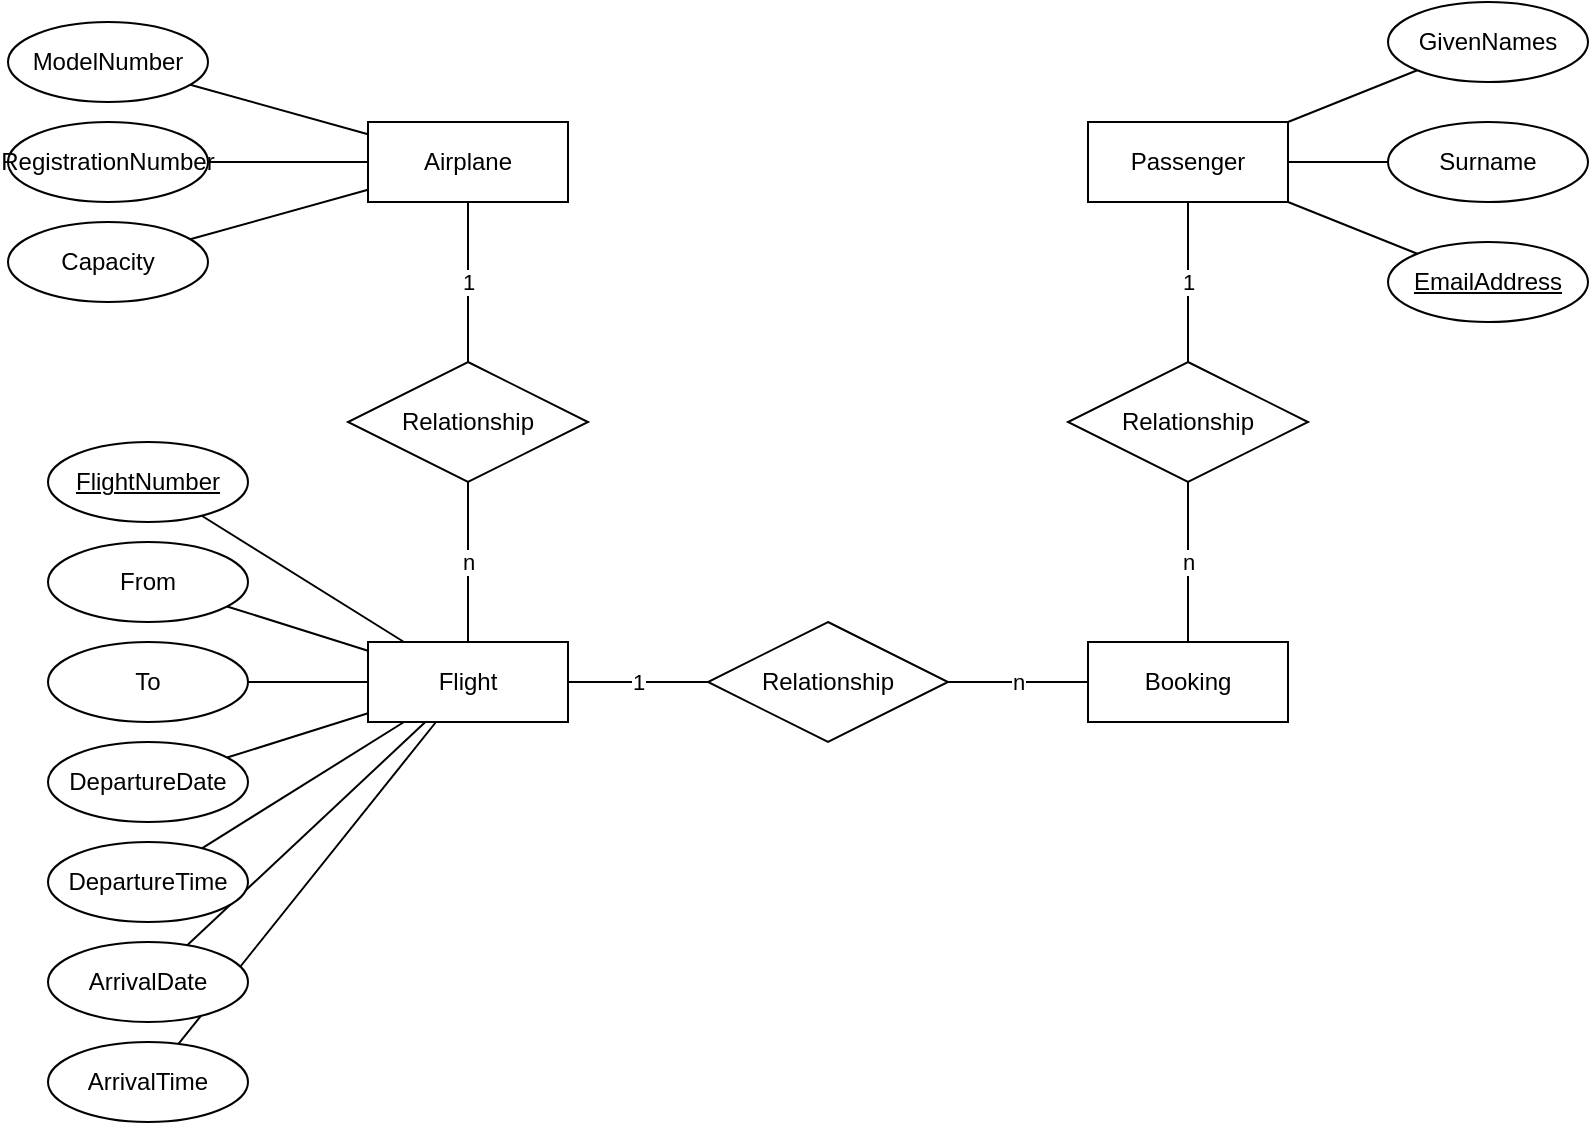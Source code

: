 <mxfile version="16.5.1" type="device"><diagram id="hlYBMy5_AJbrJeonDpFQ" name="Page-1"><mxGraphModel dx="1597" dy="1060" grid="1" gridSize="10" guides="1" tooltips="1" connect="1" arrows="1" fold="1" page="1" pageScale="1" pageWidth="850" pageHeight="1100" math="0" shadow="0"><root><mxCell id="0"/><mxCell id="1" parent="0"/><mxCell id="2f2EMhNfyn6N_78Qorky-13" value="1" style="edgeStyle=none;rounded=0;orthogonalLoop=1;jettySize=auto;html=1;endArrow=none;endFill=0;" edge="1" parent="1" source="2f2EMhNfyn6N_78Qorky-1" target="2f2EMhNfyn6N_78Qorky-7"><mxGeometry relative="1" as="geometry"/></mxCell><mxCell id="2f2EMhNfyn6N_78Qorky-1" value="Airplane" style="whiteSpace=wrap;html=1;align=center;" vertex="1" parent="1"><mxGeometry x="220" y="410" width="100" height="40" as="geometry"/></mxCell><mxCell id="2f2EMhNfyn6N_78Qorky-8" value="1" style="rounded=0;orthogonalLoop=1;jettySize=auto;html=1;endArrow=none;endFill=0;" edge="1" parent="1" source="2f2EMhNfyn6N_78Qorky-2" target="2f2EMhNfyn6N_78Qorky-5"><mxGeometry relative="1" as="geometry"/></mxCell><mxCell id="2f2EMhNfyn6N_78Qorky-2" value="Passenger" style="whiteSpace=wrap;html=1;align=center;" vertex="1" parent="1"><mxGeometry x="580" y="410" width="100" height="40" as="geometry"/></mxCell><mxCell id="2f2EMhNfyn6N_78Qorky-10" value="n" style="edgeStyle=none;rounded=0;orthogonalLoop=1;jettySize=auto;html=1;endArrow=none;endFill=0;" edge="1" parent="1" source="2f2EMhNfyn6N_78Qorky-3" target="2f2EMhNfyn6N_78Qorky-6"><mxGeometry relative="1" as="geometry"/></mxCell><mxCell id="2f2EMhNfyn6N_78Qorky-3" value="Booking" style="whiteSpace=wrap;html=1;align=center;" vertex="1" parent="1"><mxGeometry x="580" y="670" width="100" height="40" as="geometry"/></mxCell><mxCell id="2f2EMhNfyn6N_78Qorky-12" value="n" style="edgeStyle=none;rounded=0;orthogonalLoop=1;jettySize=auto;html=1;endArrow=none;endFill=0;" edge="1" parent="1" source="2f2EMhNfyn6N_78Qorky-4" target="2f2EMhNfyn6N_78Qorky-7"><mxGeometry relative="1" as="geometry"/></mxCell><mxCell id="2f2EMhNfyn6N_78Qorky-4" value="Flight" style="whiteSpace=wrap;html=1;align=center;" vertex="1" parent="1"><mxGeometry x="220" y="670" width="100" height="40" as="geometry"/></mxCell><mxCell id="2f2EMhNfyn6N_78Qorky-9" value="n" style="edgeStyle=none;rounded=0;orthogonalLoop=1;jettySize=auto;html=1;endArrow=none;endFill=0;" edge="1" parent="1" source="2f2EMhNfyn6N_78Qorky-5" target="2f2EMhNfyn6N_78Qorky-3"><mxGeometry relative="1" as="geometry"/></mxCell><mxCell id="2f2EMhNfyn6N_78Qorky-5" value="Relationship" style="shape=rhombus;perimeter=rhombusPerimeter;whiteSpace=wrap;html=1;align=center;" vertex="1" parent="1"><mxGeometry x="570" y="530" width="120" height="60" as="geometry"/></mxCell><mxCell id="2f2EMhNfyn6N_78Qorky-11" value="1" style="edgeStyle=none;rounded=0;orthogonalLoop=1;jettySize=auto;html=1;endArrow=none;endFill=0;" edge="1" parent="1" source="2f2EMhNfyn6N_78Qorky-6" target="2f2EMhNfyn6N_78Qorky-4"><mxGeometry relative="1" as="geometry"/></mxCell><mxCell id="2f2EMhNfyn6N_78Qorky-6" value="Relationship" style="shape=rhombus;perimeter=rhombusPerimeter;whiteSpace=wrap;html=1;align=center;" vertex="1" parent="1"><mxGeometry x="390" y="660" width="120" height="60" as="geometry"/></mxCell><mxCell id="2f2EMhNfyn6N_78Qorky-7" value="Relationship" style="shape=rhombus;perimeter=rhombusPerimeter;whiteSpace=wrap;html=1;align=center;" vertex="1" parent="1"><mxGeometry x="210" y="530" width="120" height="60" as="geometry"/></mxCell><mxCell id="2f2EMhNfyn6N_78Qorky-100" style="edgeStyle=none;rounded=0;orthogonalLoop=1;jettySize=auto;html=1;endArrow=none;endFill=0;" edge="1" parent="1" source="2f2EMhNfyn6N_78Qorky-74" target="2f2EMhNfyn6N_78Qorky-1"><mxGeometry relative="1" as="geometry"/></mxCell><mxCell id="2f2EMhNfyn6N_78Qorky-74" value="ModelNumber" style="ellipse;whiteSpace=wrap;html=1;align=center;" vertex="1" parent="1"><mxGeometry x="40" y="360" width="100" height="40" as="geometry"/></mxCell><mxCell id="2f2EMhNfyn6N_78Qorky-98" style="edgeStyle=none;rounded=0;orthogonalLoop=1;jettySize=auto;html=1;endArrow=none;endFill=0;" edge="1" parent="1" source="2f2EMhNfyn6N_78Qorky-75" target="2f2EMhNfyn6N_78Qorky-1"><mxGeometry relative="1" as="geometry"/></mxCell><mxCell id="2f2EMhNfyn6N_78Qorky-75" value="RegistrationNumber" style="ellipse;whiteSpace=wrap;html=1;align=center;" vertex="1" parent="1"><mxGeometry x="40" y="410" width="100" height="40" as="geometry"/></mxCell><mxCell id="2f2EMhNfyn6N_78Qorky-99" style="edgeStyle=none;rounded=0;orthogonalLoop=1;jettySize=auto;html=1;endArrow=none;endFill=0;" edge="1" parent="1" source="2f2EMhNfyn6N_78Qorky-76" target="2f2EMhNfyn6N_78Qorky-1"><mxGeometry relative="1" as="geometry"/></mxCell><mxCell id="2f2EMhNfyn6N_78Qorky-76" value="Capacity" style="ellipse;whiteSpace=wrap;html=1;align=center;" vertex="1" parent="1"><mxGeometry x="40" y="460" width="100" height="40" as="geometry"/></mxCell><mxCell id="2f2EMhNfyn6N_78Qorky-97" style="edgeStyle=none;rounded=0;orthogonalLoop=1;jettySize=auto;html=1;endArrow=none;endFill=0;" edge="1" parent="1" source="2f2EMhNfyn6N_78Qorky-77" target="2f2EMhNfyn6N_78Qorky-4"><mxGeometry relative="1" as="geometry"/></mxCell><mxCell id="2f2EMhNfyn6N_78Qorky-77" value="ArrivalTime" style="ellipse;whiteSpace=wrap;html=1;align=center;" vertex="1" parent="1"><mxGeometry x="60" y="870" width="100" height="40" as="geometry"/></mxCell><mxCell id="2f2EMhNfyn6N_78Qorky-96" style="edgeStyle=none;rounded=0;orthogonalLoop=1;jettySize=auto;html=1;endArrow=none;endFill=0;" edge="1" parent="1" source="2f2EMhNfyn6N_78Qorky-78" target="2f2EMhNfyn6N_78Qorky-4"><mxGeometry relative="1" as="geometry"/></mxCell><mxCell id="2f2EMhNfyn6N_78Qorky-78" value="ArrivalDate" style="ellipse;whiteSpace=wrap;html=1;align=center;" vertex="1" parent="1"><mxGeometry x="60" y="820" width="100" height="40" as="geometry"/></mxCell><mxCell id="2f2EMhNfyn6N_78Qorky-94" style="edgeStyle=none;rounded=0;orthogonalLoop=1;jettySize=auto;html=1;endArrow=none;endFill=0;" edge="1" parent="1" source="2f2EMhNfyn6N_78Qorky-79" target="2f2EMhNfyn6N_78Qorky-4"><mxGeometry relative="1" as="geometry"/></mxCell><mxCell id="2f2EMhNfyn6N_78Qorky-79" value="DepartureDate" style="ellipse;whiteSpace=wrap;html=1;align=center;" vertex="1" parent="1"><mxGeometry x="60" y="720" width="100" height="40" as="geometry"/></mxCell><mxCell id="2f2EMhNfyn6N_78Qorky-95" style="edgeStyle=none;rounded=0;orthogonalLoop=1;jettySize=auto;html=1;endArrow=none;endFill=0;" edge="1" parent="1" source="2f2EMhNfyn6N_78Qorky-80" target="2f2EMhNfyn6N_78Qorky-4"><mxGeometry relative="1" as="geometry"/></mxCell><mxCell id="2f2EMhNfyn6N_78Qorky-80" value="DepartureTime" style="ellipse;whiteSpace=wrap;html=1;align=center;" vertex="1" parent="1"><mxGeometry x="60" y="770" width="100" height="40" as="geometry"/></mxCell><mxCell id="2f2EMhNfyn6N_78Qorky-85" style="edgeStyle=none;rounded=0;orthogonalLoop=1;jettySize=auto;html=1;endArrow=none;endFill=0;" edge="1" parent="1" source="2f2EMhNfyn6N_78Qorky-81" target="2f2EMhNfyn6N_78Qorky-2"><mxGeometry relative="1" as="geometry"/></mxCell><mxCell id="2f2EMhNfyn6N_78Qorky-81" value="EmailAddress" style="ellipse;whiteSpace=wrap;html=1;align=center;fontStyle=4" vertex="1" parent="1"><mxGeometry x="730" y="470" width="100" height="40" as="geometry"/></mxCell><mxCell id="2f2EMhNfyn6N_78Qorky-86" style="edgeStyle=none;rounded=0;orthogonalLoop=1;jettySize=auto;html=1;endArrow=none;endFill=0;" edge="1" parent="1" source="2f2EMhNfyn6N_78Qorky-82" target="2f2EMhNfyn6N_78Qorky-2"><mxGeometry relative="1" as="geometry"/></mxCell><mxCell id="2f2EMhNfyn6N_78Qorky-82" value="GivenNames" style="ellipse;whiteSpace=wrap;html=1;align=center;" vertex="1" parent="1"><mxGeometry x="730" y="350" width="100" height="40" as="geometry"/></mxCell><mxCell id="2f2EMhNfyn6N_78Qorky-84" style="edgeStyle=none;rounded=0;orthogonalLoop=1;jettySize=auto;html=1;endArrow=none;endFill=0;" edge="1" parent="1" source="2f2EMhNfyn6N_78Qorky-83" target="2f2EMhNfyn6N_78Qorky-2"><mxGeometry relative="1" as="geometry"/></mxCell><mxCell id="2f2EMhNfyn6N_78Qorky-83" value="Surname" style="ellipse;whiteSpace=wrap;html=1;align=center;" vertex="1" parent="1"><mxGeometry x="730" y="410" width="100" height="40" as="geometry"/></mxCell><mxCell id="2f2EMhNfyn6N_78Qorky-91" style="edgeStyle=none;rounded=0;orthogonalLoop=1;jettySize=auto;html=1;endArrow=none;endFill=0;" edge="1" parent="1" source="2f2EMhNfyn6N_78Qorky-88" target="2f2EMhNfyn6N_78Qorky-4"><mxGeometry relative="1" as="geometry"/></mxCell><mxCell id="2f2EMhNfyn6N_78Qorky-88" value="FlightNumber" style="ellipse;whiteSpace=wrap;html=1;align=center;fontStyle=4" vertex="1" parent="1"><mxGeometry x="60" y="570" width="100" height="40" as="geometry"/></mxCell><mxCell id="2f2EMhNfyn6N_78Qorky-93" style="edgeStyle=none;rounded=0;orthogonalLoop=1;jettySize=auto;html=1;endArrow=none;endFill=0;" edge="1" parent="1" source="2f2EMhNfyn6N_78Qorky-89" target="2f2EMhNfyn6N_78Qorky-4"><mxGeometry relative="1" as="geometry"/></mxCell><mxCell id="2f2EMhNfyn6N_78Qorky-89" value="To" style="ellipse;whiteSpace=wrap;html=1;align=center;" vertex="1" parent="1"><mxGeometry x="60" y="670" width="100" height="40" as="geometry"/></mxCell><mxCell id="2f2EMhNfyn6N_78Qorky-92" style="edgeStyle=none;rounded=0;orthogonalLoop=1;jettySize=auto;html=1;endArrow=none;endFill=0;" edge="1" parent="1" source="2f2EMhNfyn6N_78Qorky-90" target="2f2EMhNfyn6N_78Qorky-4"><mxGeometry relative="1" as="geometry"/></mxCell><mxCell id="2f2EMhNfyn6N_78Qorky-90" value="From" style="ellipse;whiteSpace=wrap;html=1;align=center;" vertex="1" parent="1"><mxGeometry x="60" y="620" width="100" height="40" as="geometry"/></mxCell></root></mxGraphModel></diagram></mxfile>